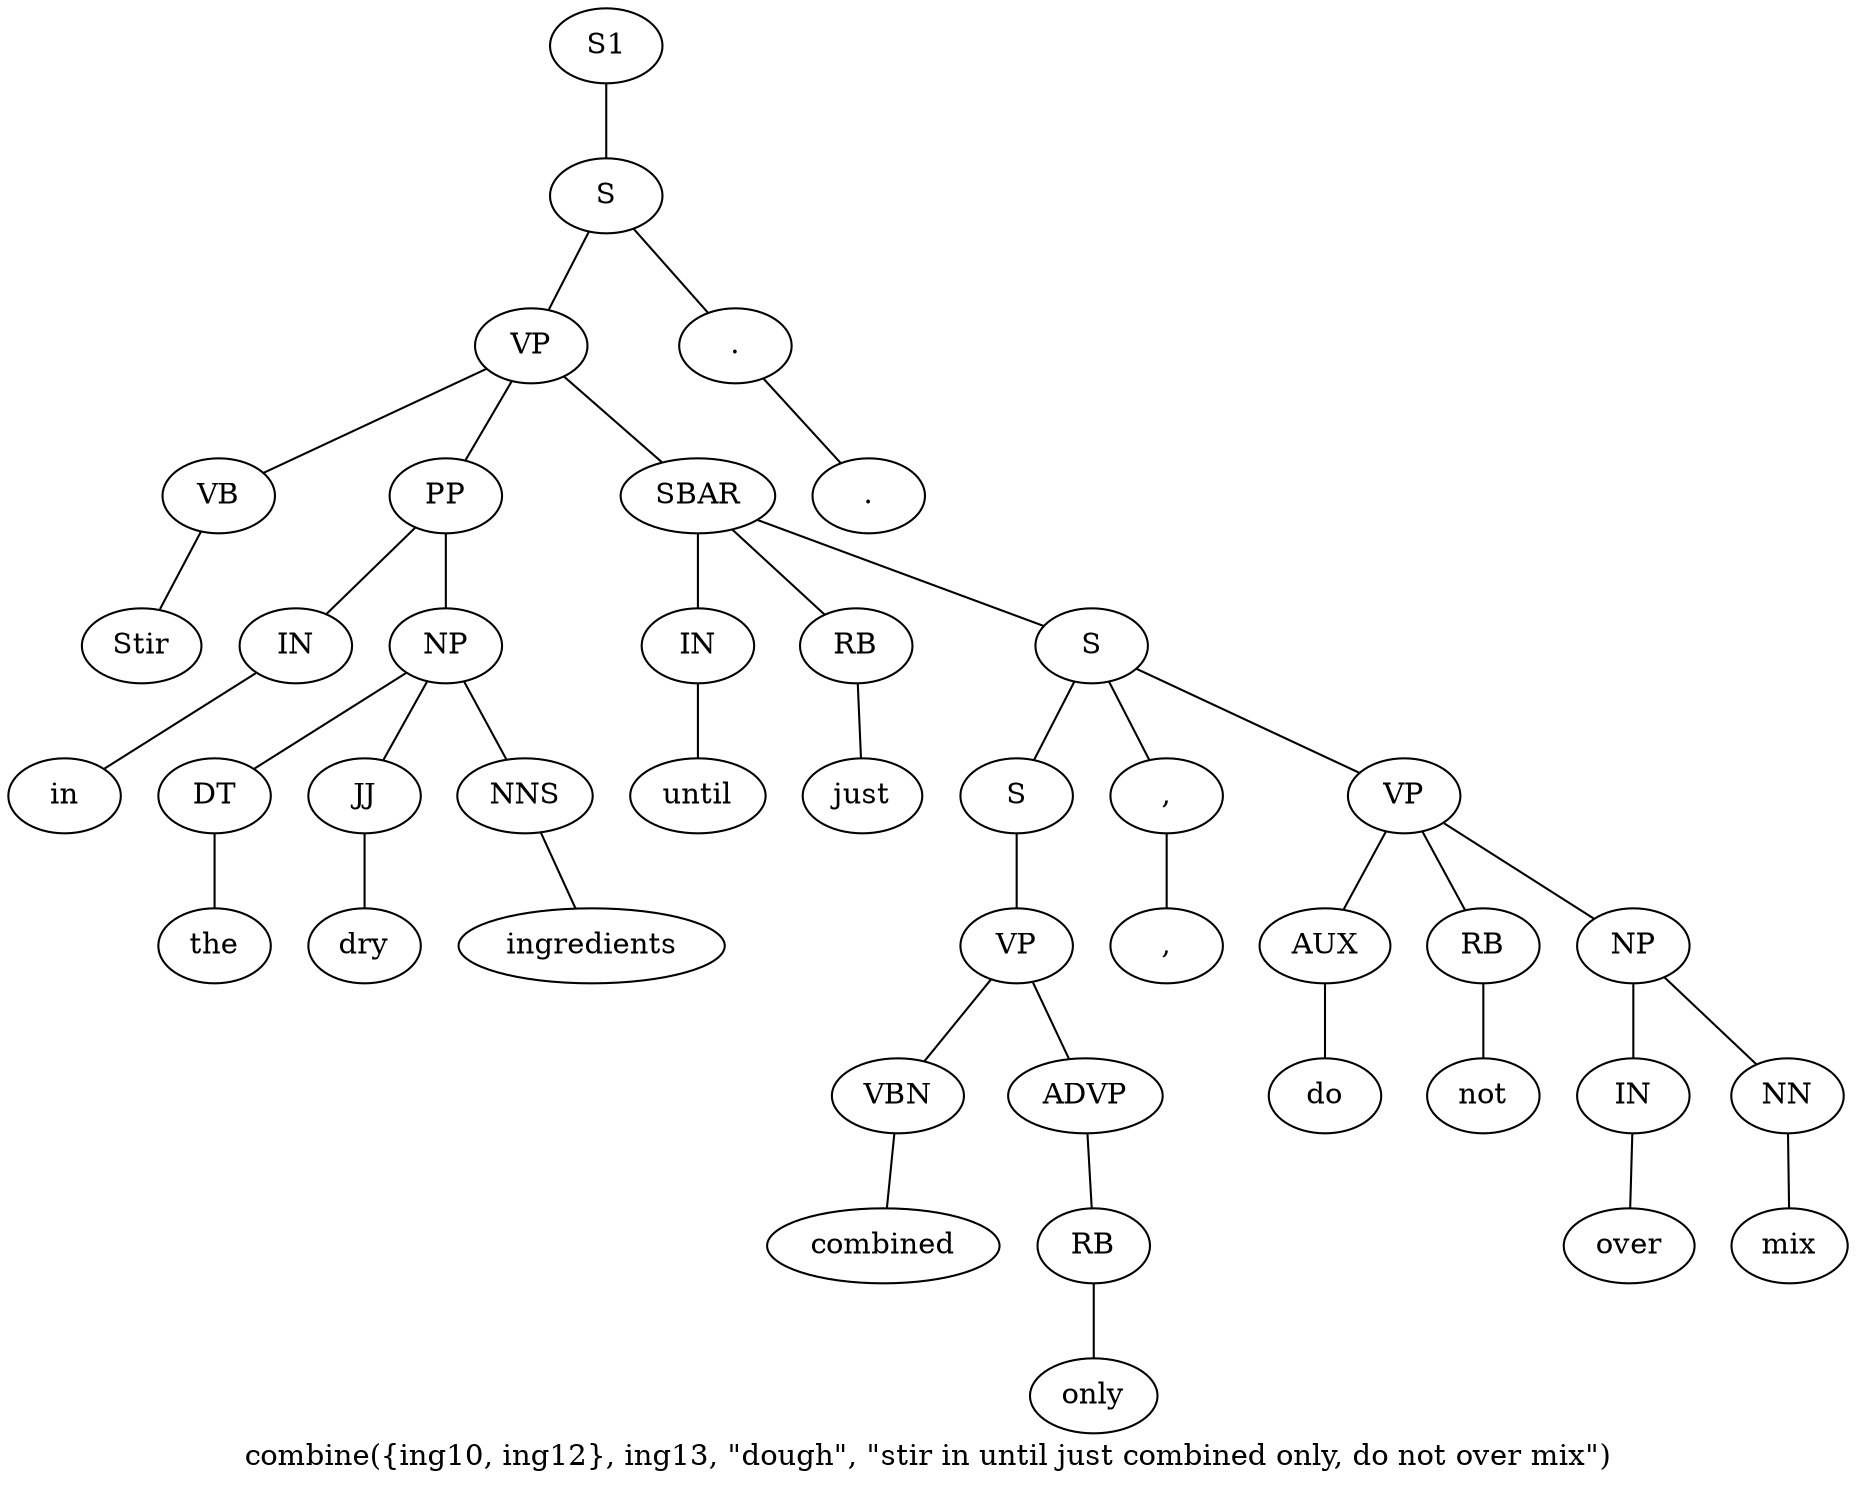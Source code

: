 graph SyntaxGraph {
	label = "combine({ing10, ing12}, ing13, \"dough\", \"stir in until just combined only, do not over mix\")";
	Node0 [label="S1"];
	Node1 [label="S"];
	Node2 [label="VP"];
	Node3 [label="VB"];
	Node4 [label="Stir"];
	Node5 [label="PP"];
	Node6 [label="IN"];
	Node7 [label="in"];
	Node8 [label="NP"];
	Node9 [label="DT"];
	Node10 [label="the"];
	Node11 [label="JJ"];
	Node12 [label="dry"];
	Node13 [label="NNS"];
	Node14 [label="ingredients"];
	Node15 [label="SBAR"];
	Node16 [label="IN"];
	Node17 [label="until"];
	Node18 [label="RB"];
	Node19 [label="just"];
	Node20 [label="S"];
	Node21 [label="S"];
	Node22 [label="VP"];
	Node23 [label="VBN"];
	Node24 [label="combined"];
	Node25 [label="ADVP"];
	Node26 [label="RB"];
	Node27 [label="only"];
	Node28 [label=","];
	Node29 [label=","];
	Node30 [label="VP"];
	Node31 [label="AUX"];
	Node32 [label="do"];
	Node33 [label="RB"];
	Node34 [label="not"];
	Node35 [label="NP"];
	Node36 [label="IN"];
	Node37 [label="over"];
	Node38 [label="NN"];
	Node39 [label="mix"];
	Node40 [label="."];
	Node41 [label="."];

	Node0 -- Node1;
	Node1 -- Node2;
	Node1 -- Node40;
	Node2 -- Node3;
	Node2 -- Node5;
	Node2 -- Node15;
	Node3 -- Node4;
	Node5 -- Node6;
	Node5 -- Node8;
	Node6 -- Node7;
	Node8 -- Node9;
	Node8 -- Node11;
	Node8 -- Node13;
	Node9 -- Node10;
	Node11 -- Node12;
	Node13 -- Node14;
	Node15 -- Node16;
	Node15 -- Node18;
	Node15 -- Node20;
	Node16 -- Node17;
	Node18 -- Node19;
	Node20 -- Node21;
	Node20 -- Node28;
	Node20 -- Node30;
	Node21 -- Node22;
	Node22 -- Node23;
	Node22 -- Node25;
	Node23 -- Node24;
	Node25 -- Node26;
	Node26 -- Node27;
	Node28 -- Node29;
	Node30 -- Node31;
	Node30 -- Node33;
	Node30 -- Node35;
	Node31 -- Node32;
	Node33 -- Node34;
	Node35 -- Node36;
	Node35 -- Node38;
	Node36 -- Node37;
	Node38 -- Node39;
	Node40 -- Node41;
}
